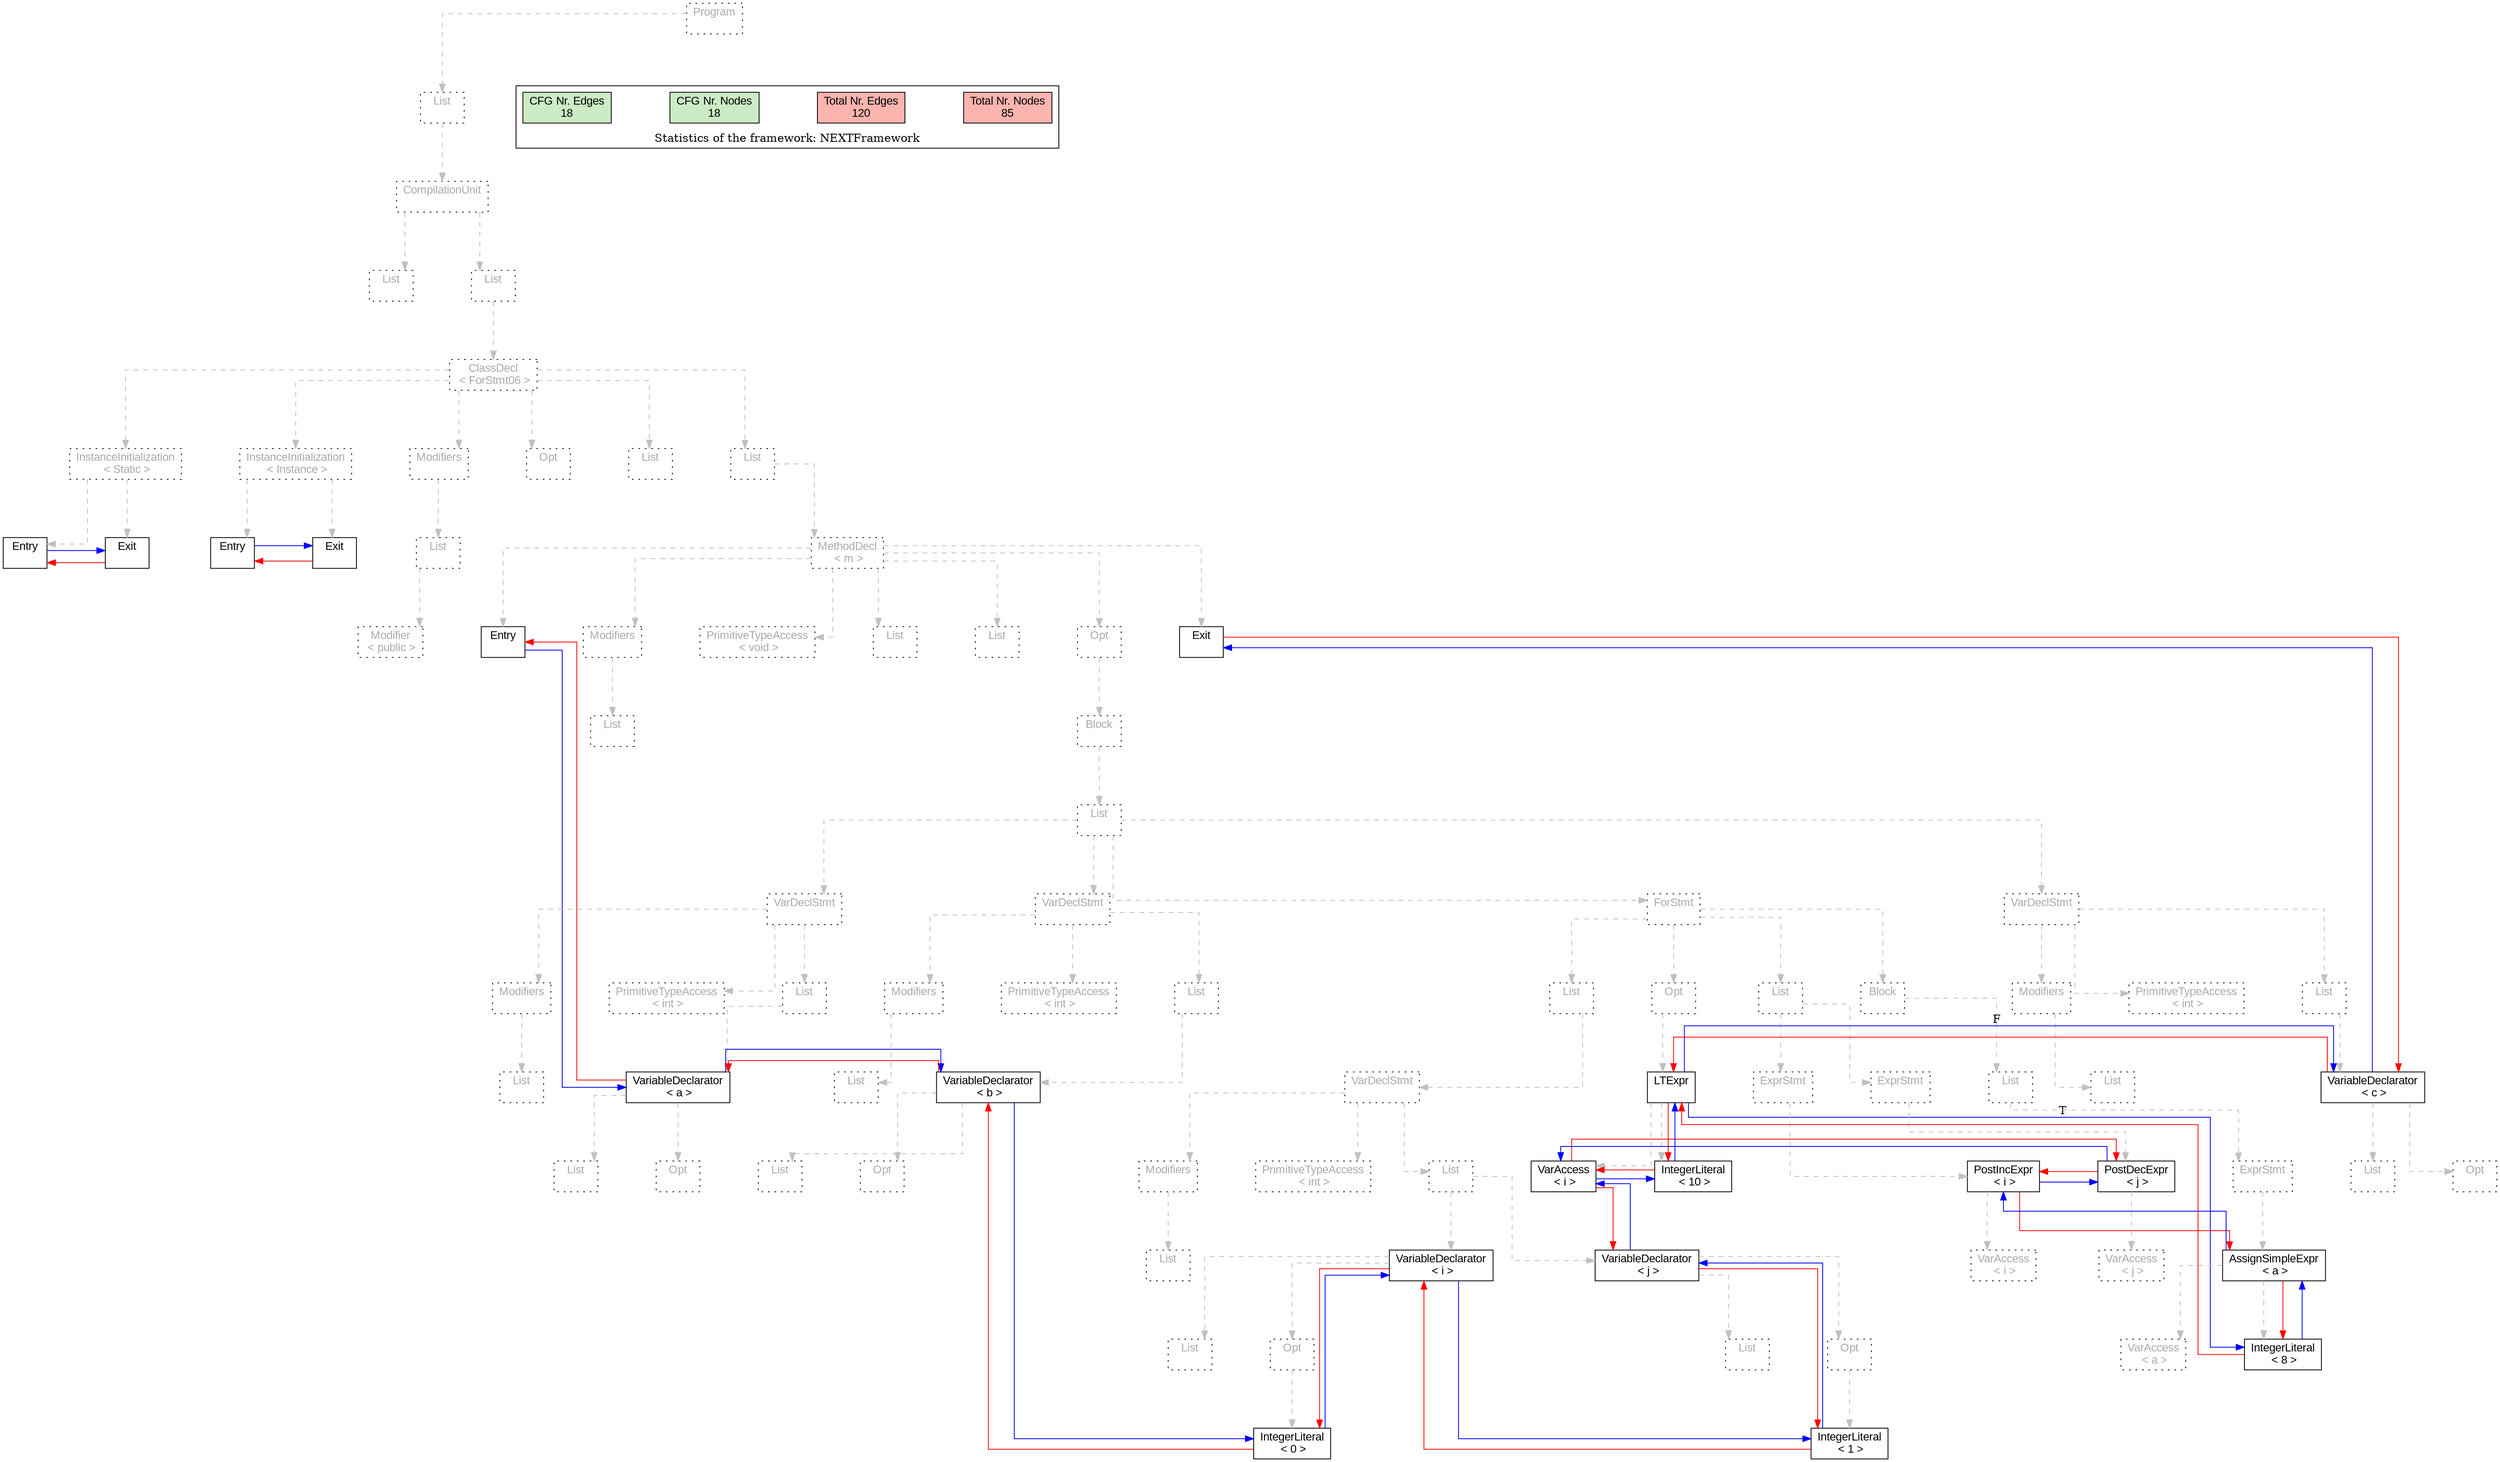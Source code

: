 digraph G {
graph [splines=ortho, nodesep="1", ranksep="1"]
node [shape=rect, fontname=Arial];
{ rank = same; "Program[0]"}
{ rank = same; "List[1]"}
{ rank = same; "CompilationUnit[2]"}
{ rank = same; "List[3]"; "List[4]"}
{ rank = same; "ClassDecl[5]"}
{ rank = same; "Modifiers[22]"; "Opt[25]"; "List[26]"; "List[27]"; "InstanceInitialization[6]"; "InstanceInitialization[14]"}
{ rank = same; "List[23]"; "MethodDecl[28]"; "Entry[7]"; "Exit[8]"; "Entry[15]"; "Exit[16]"}
{ rank = same; "Modifier[24]"; "Entry[29]"; "Modifiers[30]"; "PrimitiveTypeAccess[32]"; "List[33]"; "List[34]"; "Opt[35]"; "Exit[36]"}
{ rank = same; "List[31]"; "Block[36]"}
{ rank = same; "List[37]"}
{ rank = same; "VarDeclStmt[38]"; "VarDeclStmt[46]"; "ForStmt[54]"; "VarDeclStmt[86]"}
{ rank = same; "Modifiers[39]"; "PrimitiveTypeAccess[41]"; "List[42]"; "Modifiers[47]"; "PrimitiveTypeAccess[49]"; "List[50]"; "List[55]"; "Opt[69]"; "List[73]"; "Block[80]"; "Modifiers[87]"; "PrimitiveTypeAccess[89]"; "List[90]"}
{ rank = same; "List[40]"; "VariableDeclarator[43]"; "List[48]"; "VariableDeclarator[51]"; "VarDeclStmt[56]"; "LTExpr[70]"; "ExprStmt[74]"; "ExprStmt[77]"; "List[81]"; "List[88]"; "VariableDeclarator[91]"}
{ rank = same; "List[44]"; "Opt[45]"; "List[52]"; "Opt[53]"; "Modifiers[57]"; "PrimitiveTypeAccess[59]"; "List[60]"; "VarAccess[71]"; "IntegerLiteral[72]"; "PostIncExpr[75]"; "PostDecExpr[78]"; "ExprStmt[82]"; "List[92]"; "Opt[93]"}
{ rank = same; "List[58]"; "VariableDeclarator[61]"; "VariableDeclarator[65]"; "VarAccess[76]"; "VarAccess[79]"; "AssignSimpleExpr[83]"}
{ rank = same; "List[62]"; "Opt[63]"; "List[66]"; "Opt[67]"; "VarAccess[84]"; "IntegerLiteral[85]"}
{ rank = same; "IntegerLiteral[64]"; "IntegerLiteral[68]"}
"Program[0]" [label="Program\n ", style= dotted   fillcolor="#eeeeee" fontcolor="#aaaaaa"  ]
"List[1]" [label="List\n ", style= dotted   fillcolor="#eeeeee" fontcolor="#aaaaaa"  ]
"CompilationUnit[2]" [label="CompilationUnit\n ", style= dotted   fillcolor="#eeeeee" fontcolor="#aaaaaa"  ]
"List[3]" [label="List\n ", style= dotted   fillcolor="#eeeeee" fontcolor="#aaaaaa"  ]
"List[4]" [label="List\n ", style= dotted   fillcolor="#eeeeee" fontcolor="#aaaaaa"  ]
"ClassDecl[5]" [label="ClassDecl\n < ForStmt06 >", style= dotted   fillcolor="#eeeeee" fontcolor="#aaaaaa"  ]
"Modifiers[22]" [label="Modifiers\n ", style= dotted   fillcolor="#eeeeee" fontcolor="#aaaaaa"  ]
"List[23]" [label="List\n ", style= dotted   fillcolor="#eeeeee" fontcolor="#aaaaaa"  ]
"Modifier[24]" [label="Modifier\n < public >", style= dotted   fillcolor="#eeeeee" fontcolor="#aaaaaa"  ]
"Opt[25]" [label="Opt\n ", style= dotted   fillcolor="#eeeeee" fontcolor="#aaaaaa"  ]
"List[26]" [label="List\n ", style= dotted   fillcolor="#eeeeee" fontcolor="#aaaaaa"  ]
"List[27]" [label="List\n ", style= dotted   fillcolor="#eeeeee" fontcolor="#aaaaaa"  ]
"MethodDecl[28]" [label="MethodDecl\n < m >", style= dotted   fillcolor="#eeeeee" fontcolor="#aaaaaa"  ]
"Entry[29]" [label="Entry\n ", fillcolor=white   style=filled  ]
"Modifiers[30]" [label="Modifiers\n ", style= dotted   fillcolor="#eeeeee" fontcolor="#aaaaaa"  ]
"List[31]" [label="List\n ", style= dotted   fillcolor="#eeeeee" fontcolor="#aaaaaa"  ]
"PrimitiveTypeAccess[32]" [label="PrimitiveTypeAccess\n < void >", style= dotted   fillcolor="#eeeeee" fontcolor="#aaaaaa"  ]
"List[33]" [label="List\n ", style= dotted   fillcolor="#eeeeee" fontcolor="#aaaaaa"  ]
"List[34]" [label="List\n ", style= dotted   fillcolor="#eeeeee" fontcolor="#aaaaaa"  ]
"Opt[35]" [label="Opt\n ", style= dotted   fillcolor="#eeeeee" fontcolor="#aaaaaa"  ]
"Block[36]" [label="Block\n ", style= dotted   fillcolor="#eeeeee" fontcolor="#aaaaaa"  ]
"List[37]" [label="List\n ", style= dotted   fillcolor="#eeeeee" fontcolor="#aaaaaa"  ]
"VarDeclStmt[38]" [label="VarDeclStmt\n ", style= dotted   fillcolor="#eeeeee" fontcolor="#aaaaaa"  ]
"Modifiers[39]" [label="Modifiers\n ", style= dotted   fillcolor="#eeeeee" fontcolor="#aaaaaa"  ]
"List[40]" [label="List\n ", style= dotted   fillcolor="#eeeeee" fontcolor="#aaaaaa"  ]
"PrimitiveTypeAccess[41]" [label="PrimitiveTypeAccess\n < int >", style= dotted   fillcolor="#eeeeee" fontcolor="#aaaaaa"  ]
"List[42]" [label="List\n ", style= dotted   fillcolor="#eeeeee" fontcolor="#aaaaaa"  ]
"VariableDeclarator[43]" [label="VariableDeclarator\n < a >", fillcolor=white   style=filled  ]
"List[44]" [label="List\n ", style= dotted   fillcolor="#eeeeee" fontcolor="#aaaaaa"  ]
"Opt[45]" [label="Opt\n ", style= dotted   fillcolor="#eeeeee" fontcolor="#aaaaaa"  ]
"VarDeclStmt[46]" [label="VarDeclStmt\n ", style= dotted   fillcolor="#eeeeee" fontcolor="#aaaaaa"  ]
"Modifiers[47]" [label="Modifiers\n ", style= dotted   fillcolor="#eeeeee" fontcolor="#aaaaaa"  ]
"List[48]" [label="List\n ", style= dotted   fillcolor="#eeeeee" fontcolor="#aaaaaa"  ]
"PrimitiveTypeAccess[49]" [label="PrimitiveTypeAccess\n < int >", style= dotted   fillcolor="#eeeeee" fontcolor="#aaaaaa"  ]
"List[50]" [label="List\n ", style= dotted   fillcolor="#eeeeee" fontcolor="#aaaaaa"  ]
"VariableDeclarator[51]" [label="VariableDeclarator\n < b >", fillcolor=white   style=filled  ]
"List[52]" [label="List\n ", style= dotted   fillcolor="#eeeeee" fontcolor="#aaaaaa"  ]
"Opt[53]" [label="Opt\n ", style= dotted   fillcolor="#eeeeee" fontcolor="#aaaaaa"  ]
"ForStmt[54]" [label="ForStmt\n ", style= dotted   fillcolor="#eeeeee" fontcolor="#aaaaaa"  ]
"List[55]" [label="List\n ", style= dotted   fillcolor="#eeeeee" fontcolor="#aaaaaa"  ]
"VarDeclStmt[56]" [label="VarDeclStmt\n ", style= dotted   fillcolor="#eeeeee" fontcolor="#aaaaaa"  ]
"Modifiers[57]" [label="Modifiers\n ", style= dotted   fillcolor="#eeeeee" fontcolor="#aaaaaa"  ]
"List[58]" [label="List\n ", style= dotted   fillcolor="#eeeeee" fontcolor="#aaaaaa"  ]
"PrimitiveTypeAccess[59]" [label="PrimitiveTypeAccess\n < int >", style= dotted   fillcolor="#eeeeee" fontcolor="#aaaaaa"  ]
"List[60]" [label="List\n ", style= dotted   fillcolor="#eeeeee" fontcolor="#aaaaaa"  ]
"VariableDeclarator[61]" [label="VariableDeclarator\n < i >", fillcolor=white   style=filled  ]
"List[62]" [label="List\n ", style= dotted   fillcolor="#eeeeee" fontcolor="#aaaaaa"  ]
"Opt[63]" [label="Opt\n ", style= dotted   fillcolor="#eeeeee" fontcolor="#aaaaaa"  ]
"IntegerLiteral[64]" [label="IntegerLiteral\n < 0 >", fillcolor=white   style=filled  ]
"VariableDeclarator[65]" [label="VariableDeclarator\n < j >", fillcolor=white   style=filled  ]
"List[66]" [label="List\n ", style= dotted   fillcolor="#eeeeee" fontcolor="#aaaaaa"  ]
"Opt[67]" [label="Opt\n ", style= dotted   fillcolor="#eeeeee" fontcolor="#aaaaaa"  ]
"IntegerLiteral[68]" [label="IntegerLiteral\n < 1 >", fillcolor=white   style=filled  ]
"Opt[69]" [label="Opt\n ", style= dotted   fillcolor="#eeeeee" fontcolor="#aaaaaa"  ]
"LTExpr[70]" [label="LTExpr\n ", fillcolor=white   style=filled  ]
"VarAccess[71]" [label="VarAccess\n < i >", fillcolor=white   style=filled  ]
"IntegerLiteral[72]" [label="IntegerLiteral\n < 10 >", fillcolor=white   style=filled  ]
"List[73]" [label="List\n ", style= dotted   fillcolor="#eeeeee" fontcolor="#aaaaaa"  ]
"ExprStmt[74]" [label="ExprStmt\n ", style= dotted   fillcolor="#eeeeee" fontcolor="#aaaaaa"  ]
"PostIncExpr[75]" [label="PostIncExpr\n < i >", fillcolor=white   style=filled  ]
"VarAccess[76]" [label="VarAccess\n < i >", style= dotted   fillcolor="#eeeeee" fontcolor="#aaaaaa"  ]
"ExprStmt[77]" [label="ExprStmt\n ", style= dotted   fillcolor="#eeeeee" fontcolor="#aaaaaa"  ]
"PostDecExpr[78]" [label="PostDecExpr\n < j >", fillcolor=white   style=filled  ]
"VarAccess[79]" [label="VarAccess\n < j >", style= dotted   fillcolor="#eeeeee" fontcolor="#aaaaaa"  ]
"Block[80]" [label="Block\n ", style= dotted   fillcolor="#eeeeee" fontcolor="#aaaaaa"  ]
"List[81]" [label="List\n ", style= dotted   fillcolor="#eeeeee" fontcolor="#aaaaaa"  ]
"ExprStmt[82]" [label="ExprStmt\n ", style= dotted   fillcolor="#eeeeee" fontcolor="#aaaaaa"  ]
"AssignSimpleExpr[83]" [label="AssignSimpleExpr\n < a >", fillcolor=white   style=filled  ]
"VarAccess[84]" [label="VarAccess\n < a >", style= dotted   fillcolor="#eeeeee" fontcolor="#aaaaaa"  ]
"IntegerLiteral[85]" [label="IntegerLiteral\n < 8 >", fillcolor=white   style=filled  ]
"VarDeclStmt[86]" [label="VarDeclStmt\n ", style= dotted   fillcolor="#eeeeee" fontcolor="#aaaaaa"  ]
"Modifiers[87]" [label="Modifiers\n ", style= dotted   fillcolor="#eeeeee" fontcolor="#aaaaaa"  ]
"List[88]" [label="List\n ", style= dotted   fillcolor="#eeeeee" fontcolor="#aaaaaa"  ]
"PrimitiveTypeAccess[89]" [label="PrimitiveTypeAccess\n < int >", style= dotted   fillcolor="#eeeeee" fontcolor="#aaaaaa"  ]
"List[90]" [label="List\n ", style= dotted   fillcolor="#eeeeee" fontcolor="#aaaaaa"  ]
"VariableDeclarator[91]" [label="VariableDeclarator\n < c >", fillcolor=white   style=filled  ]
"List[92]" [label="List\n ", style= dotted   fillcolor="#eeeeee" fontcolor="#aaaaaa"  ]
"Opt[93]" [label="Opt\n ", style= dotted   fillcolor="#eeeeee" fontcolor="#aaaaaa"  ]
"Exit[36]" [label="Exit\n ", fillcolor=white   style=filled  ]
"InstanceInitialization[6]" [label="InstanceInitialization\n < Instance >", style= dotted   fillcolor="#eeeeee" fontcolor="#aaaaaa"  ]
"Entry[7]" [label="Entry\n ", fillcolor=white   style=filled  ]
"Exit[8]" [label="Exit\n ", fillcolor=white   style=filled  ]
"InstanceInitialization[14]" [label="InstanceInitialization\n < Static >", style= dotted   fillcolor="#eeeeee" fontcolor="#aaaaaa"  ]
"Entry[15]" [label="Entry\n ", fillcolor=white   style=filled  ]
"Exit[16]" [label="Exit\n ", fillcolor=white   style=filled  ]
"CompilationUnit[2]" -> "List[3]" [style=dashed, color=gray]
"List[23]" -> "Modifier[24]" [style=dashed, color=gray]
"Modifiers[22]" -> "List[23]" [style=dashed, color=gray]
"ClassDecl[5]" -> "Modifiers[22]" [style=dashed, color=gray]
"ClassDecl[5]" -> "Opt[25]" [style=dashed, color=gray]
"ClassDecl[5]" -> "List[26]" [style=dashed, color=gray]
"MethodDecl[28]" -> "Entry[29]" [style=dashed, color=gray]
"Modifiers[30]" -> "List[31]" [style=dashed, color=gray]
"MethodDecl[28]" -> "Modifiers[30]" [style=dashed, color=gray]
"MethodDecl[28]" -> "PrimitiveTypeAccess[32]" [style=dashed, color=gray]
"MethodDecl[28]" -> "List[33]" [style=dashed, color=gray]
"MethodDecl[28]" -> "List[34]" [style=dashed, color=gray]
"Modifiers[39]" -> "List[40]" [style=dashed, color=gray]
"VarDeclStmt[38]" -> "Modifiers[39]" [style=dashed, color=gray]
"VarDeclStmt[38]" -> "PrimitiveTypeAccess[41]" [style=dashed, color=gray]
"VariableDeclarator[43]" -> "List[44]" [style=dashed, color=gray]
"VariableDeclarator[43]" -> "Opt[45]" [style=dashed, color=gray]
"List[42]" -> "VariableDeclarator[43]" [style=dashed, color=gray]
"VarDeclStmt[38]" -> "List[42]" [style=dashed, color=gray]
"List[37]" -> "VarDeclStmt[38]" [style=dashed, color=gray]
"Modifiers[47]" -> "List[48]" [style=dashed, color=gray]
"VarDeclStmt[46]" -> "Modifiers[47]" [style=dashed, color=gray]
"VarDeclStmt[46]" -> "PrimitiveTypeAccess[49]" [style=dashed, color=gray]
"VariableDeclarator[51]" -> "List[52]" [style=dashed, color=gray]
"VariableDeclarator[51]" -> "Opt[53]" [style=dashed, color=gray]
"List[50]" -> "VariableDeclarator[51]" [style=dashed, color=gray]
"VarDeclStmt[46]" -> "List[50]" [style=dashed, color=gray]
"List[37]" -> "VarDeclStmt[46]" [style=dashed, color=gray]
"Modifiers[57]" -> "List[58]" [style=dashed, color=gray]
"VarDeclStmt[56]" -> "Modifiers[57]" [style=dashed, color=gray]
"VarDeclStmt[56]" -> "PrimitiveTypeAccess[59]" [style=dashed, color=gray]
"VariableDeclarator[61]" -> "List[62]" [style=dashed, color=gray]
"Opt[63]" -> "IntegerLiteral[64]" [style=dashed, color=gray]
"VariableDeclarator[61]" -> "Opt[63]" [style=dashed, color=gray]
"List[60]" -> "VariableDeclarator[61]" [style=dashed, color=gray]
"VariableDeclarator[65]" -> "List[66]" [style=dashed, color=gray]
"Opt[67]" -> "IntegerLiteral[68]" [style=dashed, color=gray]
"VariableDeclarator[65]" -> "Opt[67]" [style=dashed, color=gray]
"List[60]" -> "VariableDeclarator[65]" [style=dashed, color=gray]
"VarDeclStmt[56]" -> "List[60]" [style=dashed, color=gray]
"List[55]" -> "VarDeclStmt[56]" [style=dashed, color=gray]
"ForStmt[54]" -> "List[55]" [style=dashed, color=gray]
"LTExpr[70]" -> "VarAccess[71]" [style=dashed, color=gray]
"LTExpr[70]" -> "IntegerLiteral[72]" [style=dashed, color=gray]
"Opt[69]" -> "LTExpr[70]" [style=dashed, color=gray]
"ForStmt[54]" -> "Opt[69]" [style=dashed, color=gray]
"PostIncExpr[75]" -> "VarAccess[76]" [style=dashed, color=gray]
"ExprStmt[74]" -> "PostIncExpr[75]" [style=dashed, color=gray]
"List[73]" -> "ExprStmt[74]" [style=dashed, color=gray]
"PostDecExpr[78]" -> "VarAccess[79]" [style=dashed, color=gray]
"ExprStmt[77]" -> "PostDecExpr[78]" [style=dashed, color=gray]
"List[73]" -> "ExprStmt[77]" [style=dashed, color=gray]
"ForStmt[54]" -> "List[73]" [style=dashed, color=gray]
"AssignSimpleExpr[83]" -> "VarAccess[84]" [style=dashed, color=gray]
"AssignSimpleExpr[83]" -> "IntegerLiteral[85]" [style=dashed, color=gray]
"ExprStmt[82]" -> "AssignSimpleExpr[83]" [style=dashed, color=gray]
"List[81]" -> "ExprStmt[82]" [style=dashed, color=gray]
"Block[80]" -> "List[81]" [style=dashed, color=gray]
"ForStmt[54]" -> "Block[80]" [style=dashed, color=gray]
"List[37]" -> "ForStmt[54]" [style=dashed, color=gray]
"Modifiers[87]" -> "List[88]" [style=dashed, color=gray]
"VarDeclStmt[86]" -> "Modifiers[87]" [style=dashed, color=gray]
"VarDeclStmt[86]" -> "PrimitiveTypeAccess[89]" [style=dashed, color=gray]
"VariableDeclarator[91]" -> "List[92]" [style=dashed, color=gray]
"VariableDeclarator[91]" -> "Opt[93]" [style=dashed, color=gray]
"List[90]" -> "VariableDeclarator[91]" [style=dashed, color=gray]
"VarDeclStmt[86]" -> "List[90]" [style=dashed, color=gray]
"List[37]" -> "VarDeclStmt[86]" [style=dashed, color=gray]
"Block[36]" -> "List[37]" [style=dashed, color=gray]
"Opt[35]" -> "Block[36]" [style=dashed, color=gray]
"MethodDecl[28]" -> "Opt[35]" [style=dashed, color=gray]
"MethodDecl[28]" -> "Exit[36]" [style=dashed, color=gray]
"List[27]" -> "MethodDecl[28]" [style=dashed, color=gray]
"ClassDecl[5]" -> "List[27]" [style=dashed, color=gray]
"InstanceInitialization[6]" -> "Entry[7]" [style=dashed, color=gray]
"InstanceInitialization[6]" -> "Exit[8]" [style=dashed, color=gray]
"InstanceInitialization[14]" -> "Entry[15]" [style=dashed, color=gray]
"InstanceInitialization[14]" -> "Exit[16]" [style=dashed, color=gray]
"ClassDecl[5]" -> "InstanceInitialization[6]" [style=dashed, color=gray]
"ClassDecl[5]" -> "InstanceInitialization[14]" [style=dashed, color=gray]
"List[4]" -> "ClassDecl[5]" [style=dashed, color=gray]
"CompilationUnit[2]" -> "List[4]" [style=dashed, color=gray]
"List[1]" -> "CompilationUnit[2]" [style=dashed, color=gray]
"Program[0]" -> "List[1]" [style=dashed, color=gray]
"Exit[16]" -> "Entry[15]" [color=red, constraint=false]
"Entry[15]" -> "Exit[16]" [color=blue, constraint=false, xlabel=" "] 
"Exit[8]" -> "Entry[7]" [color=red, constraint=false]
"Entry[7]" -> "Exit[8]" [color=blue, constraint=false, xlabel=" "] 
"PostDecExpr[78]" -> "VarAccess[71]" [color=blue, constraint=false, xlabel=" "] 
"PostDecExpr[78]" -> "PostIncExpr[75]" [color=red, constraint=false]
"PostIncExpr[75]" -> "PostDecExpr[78]" [color=blue, constraint=false, xlabel=" "] 
"PostIncExpr[75]" -> "AssignSimpleExpr[83]" [color=red, constraint=false]
"AssignSimpleExpr[83]" -> "PostIncExpr[75]" [color=blue, constraint=false, xlabel=" "] 
"AssignSimpleExpr[83]" -> "IntegerLiteral[85]" [color=red, constraint=false]
"IntegerLiteral[85]" -> "AssignSimpleExpr[83]" [color=blue, constraint=false, xlabel=" "] 
"IntegerLiteral[85]" -> "LTExpr[70]" [color=red, constraint=false]
"Exit[36]" -> "VariableDeclarator[91]" [color=red, constraint=false]
"VariableDeclarator[91]" -> "Exit[36]" [color=blue, constraint=false, xlabel=" "] 
"VariableDeclarator[91]" -> "LTExpr[70]" [color=red, constraint=false]
"LTExpr[70]" -> "IntegerLiteral[85]" [color=blue, constraint=false, xlabel="T "] 
"LTExpr[70]" -> "VariableDeclarator[91]" [color=blue, constraint=false, xlabel="F "] 
"LTExpr[70]" -> "IntegerLiteral[72]" [color=red, constraint=false]
"IntegerLiteral[72]" -> "LTExpr[70]" [color=blue, constraint=false, xlabel=" "] 
"IntegerLiteral[72]" -> "VarAccess[71]" [color=red, constraint=false]
"VarAccess[71]" -> "IntegerLiteral[72]" [color=blue, constraint=false, xlabel=" "] 
"VarAccess[71]" -> "VariableDeclarator[65]" [color=red, constraint=false]
"VarAccess[71]" -> "PostDecExpr[78]" [color=red, constraint=false]
"VariableDeclarator[65]" -> "VarAccess[71]" [color=blue, constraint=false, xlabel=" "] 
"VariableDeclarator[65]" -> "IntegerLiteral[68]" [color=red, constraint=false]
"IntegerLiteral[68]" -> "VariableDeclarator[65]" [color=blue, constraint=false, xlabel=" "] 
"IntegerLiteral[68]" -> "VariableDeclarator[61]" [color=red, constraint=false]
"VariableDeclarator[61]" -> "IntegerLiteral[68]" [color=blue, constraint=false, xlabel=" "] 
"VariableDeclarator[61]" -> "IntegerLiteral[64]" [color=red, constraint=false]
"IntegerLiteral[64]" -> "VariableDeclarator[61]" [color=blue, constraint=false, xlabel=" "] 
"IntegerLiteral[64]" -> "VariableDeclarator[51]" [color=red, constraint=false]
"VariableDeclarator[51]" -> "IntegerLiteral[64]" [color=blue, constraint=false, xlabel=" "] 
"VariableDeclarator[51]" -> "VariableDeclarator[43]" [color=red, constraint=false]
"VariableDeclarator[43]" -> "VariableDeclarator[51]" [color=blue, constraint=false, xlabel=" "] 
"VariableDeclarator[43]" -> "Entry[29]" [color=red, constraint=false]
"Entry[29]" -> "VariableDeclarator[43]" [color=blue, constraint=false, xlabel=" "] 
"List[3]" -> "List[4]" [style=invis]
"InstanceInitialization[14]" -> "InstanceInitialization[6]" -> "Modifiers[22]" -> "Opt[25]" -> "List[26]" -> "List[27]" [style=invis]
"Entry[29]" -> "Modifiers[30]" -> "PrimitiveTypeAccess[32]" -> "List[33]" -> "List[34]" -> "Opt[35]" -> "Exit[36]" [style=invis]
"VarDeclStmt[38]" -> "VarDeclStmt[46]" -> "ForStmt[54]" -> "VarDeclStmt[86]" [style=invis]
"Modifiers[39]" -> "PrimitiveTypeAccess[41]" -> "List[42]" [style=invis]
"List[44]" -> "Opt[45]" [style=invis]
"Modifiers[47]" -> "PrimitiveTypeAccess[49]" -> "List[50]" [style=invis]
"List[52]" -> "Opt[53]" [style=invis]
"List[55]" -> "Opt[69]" -> "List[73]" -> "Block[80]" [style=invis]
"Modifiers[57]" -> "PrimitiveTypeAccess[59]" -> "List[60]" [style=invis]
"VariableDeclarator[61]" -> "VariableDeclarator[65]" [style=invis]
"List[62]" -> "Opt[63]" [style=invis]
"List[66]" -> "Opt[67]" [style=invis]
"VarAccess[71]" -> "IntegerLiteral[72]" [style=invis]
"ExprStmt[74]" -> "ExprStmt[77]" [style=invis]
"VarAccess[84]" -> "IntegerLiteral[85]" [style=invis]
"Modifiers[87]" -> "PrimitiveTypeAccess[89]" -> "List[90]" [style=invis]
"List[92]" -> "Opt[93]" [style=invis]
"Entry[7]" -> "Exit[8]" [style=invis]
"Entry[15]" -> "Exit[16]" [style=invis]

subgraph cluster_legend {
{node [style=filled, fillcolor=1, colorscheme="pastel13"]
Nodes [label="Total Nr. Nodes
85", fillcolor=1]
Edges [label="Total Nr. Edges
120", fillcolor=1]
NodesCFG [label="CFG Nr. Nodes
18", fillcolor=3]
EdgesCFG [label="CFG Nr. Edges
18", fillcolor=3]
Nodes-> "Program[0]" -> NodesCFG  [style="invis"]
Edges -> "Program[0]" ->EdgesCFG [style="invis"]}
label = "Statistics of the framework: NEXTFramework"
style="solid"
ranksep=0.05
nodesep=0.01
labelloc = b
len=2
}}